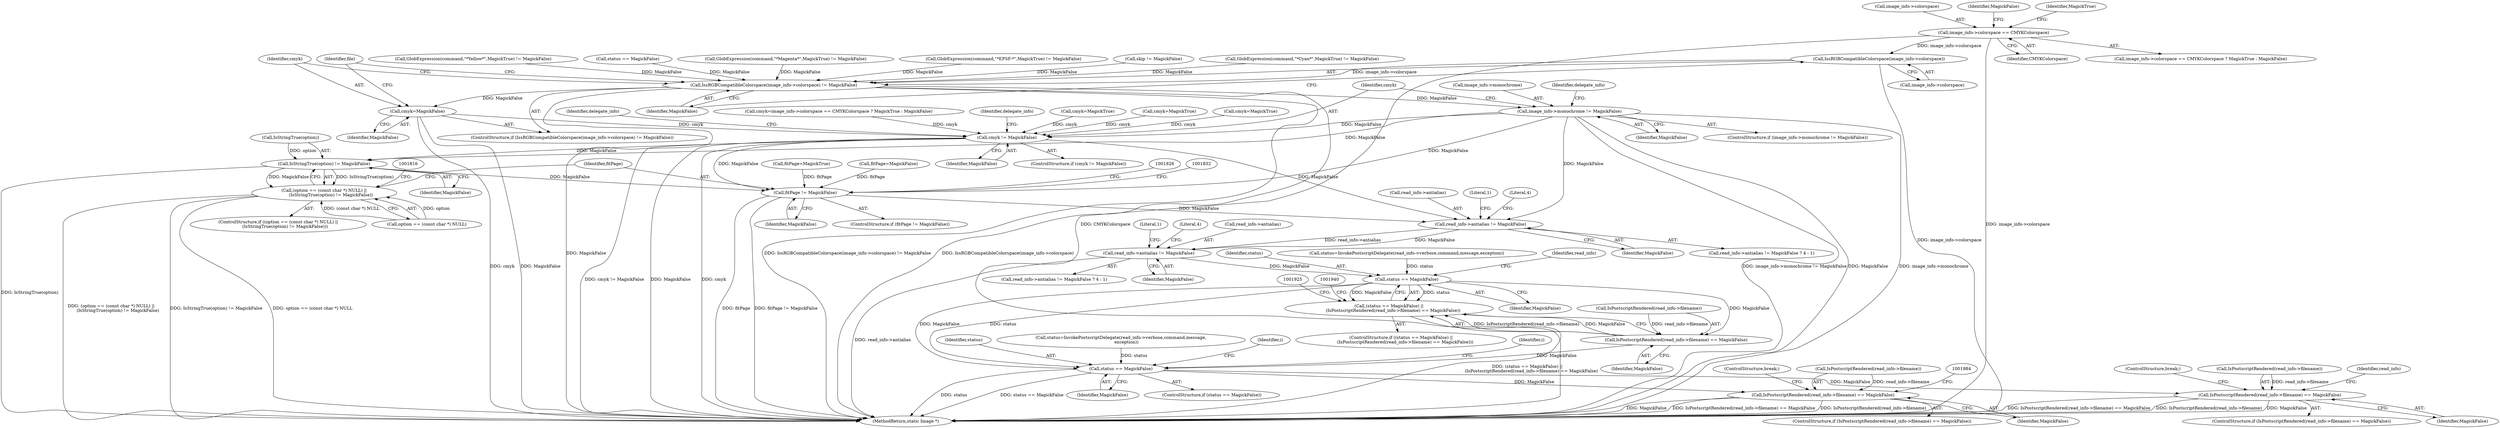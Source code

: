 digraph "0_ImageMagick_8598a497e2d1f556a34458cf54b40ba40674734c@pointer" {
"1000610" [label="(Call,image_info->colorspace == CMYKColorspace)"];
"1001545" [label="(Call,IssRGBCompatibleColorspace(image_info->colorspace))"];
"1001544" [label="(Call,IssRGBCompatibleColorspace(image_info->colorspace) != MagickFalse)"];
"1001550" [label="(Call,cmyk=MagickFalse)"];
"1001651" [label="(Call,cmyk != MagickFalse)"];
"1001811" [label="(Call,IsStringTrue(option) != MagickFalse)"];
"1001805" [label="(Call,(option == (const char *) NULL) ||\n          (IsStringTrue(option) != MagickFalse))"];
"1001822" [label="(Call,fitPage != MagickFalse)"];
"1001861" [label="(Call,read_info->antialias != MagickFalse)"];
"1001869" [label="(Call,read_info->antialias != MagickFalse)"];
"1001914" [label="(Call,status == MagickFalse)"];
"1001913" [label="(Call,(status == MagickFalse) ||\n      (IsPostscriptRendered(read_info->filename) == MagickFalse))"];
"1001917" [label="(Call,IsPostscriptRendered(read_info->filename) == MagickFalse)"];
"1001953" [label="(Call,status == MagickFalse)"];
"1001976" [label="(Call,IsPostscriptRendered(read_info->filename) == MagickFalse)"];
"1002010" [label="(Call,IsPostscriptRendered(read_info->filename) == MagickFalse)"];
"1001636" [label="(Call,image_info->monochrome != MagickFalse)"];
"1001536" [label="(Call,fitPage=MagickTrue)"];
"1000607" [label="(Call,cmyk=image_info->colorspace == CMYKColorspace ? MagickTrue : MagickFalse)"];
"1001868" [label="(Call,read_info->antialias != MagickFalse ? 4 : 1)"];
"1001822" [label="(Call,fitPage != MagickFalse)"];
"1001873" [label="(Identifier,MagickFalse)"];
"1001814" [label="(Identifier,MagickFalse)"];
"1001860" [label="(Call,read_info->antialias != MagickFalse ? 4 : 1)"];
"1001057" [label="(Call,GlobExpression(command,\"*Yellow*\",MagickTrue) != MagickFalse)"];
"1001640" [label="(Identifier,MagickFalse)"];
"1001636" [label="(Call,image_info->monochrome != MagickFalse)"];
"1001804" [label="(ControlStructure,if ((option == (const char *) NULL) ||\n          (IsStringTrue(option) != MagickFalse)))"];
"1001551" [label="(Identifier,cmyk)"];
"1001664" [label="(Identifier,delegate_info)"];
"1002019" [label="(Identifier,read_info)"];
"1001915" [label="(Identifier,status)"];
"1001958" [label="(Identifier,i)"];
"1001823" [label="(Identifier,fitPage)"];
"1001824" [label="(Identifier,MagickFalse)"];
"1001425" [label="(Call,fitPage=MagickFalse)"];
"1002015" [label="(Identifier,MagickFalse)"];
"1001918" [label="(Call,IsPostscriptRendered(read_info->filename))"];
"1000614" [label="(Identifier,CMYKColorspace)"];
"1000611" [label="(Call,image_info->colorspace)"];
"1001650" [label="(ControlStructure,if (cmyk != MagickFalse))"];
"1000232" [label="(Call,status == MagickFalse)"];
"1001893" [label="(Call,status=InvokePostscriptDelegate(read_info->verbose,command,message,exception))"];
"1001051" [label="(Call,GlobExpression(command,\"*Magenta*\",MagickTrue) != MagickFalse)"];
"1002011" [label="(Call,IsPostscriptRendered(read_info->filename))"];
"1001861" [label="(Call,read_info->antialias != MagickFalse)"];
"1001955" [label="(Identifier,MagickFalse)"];
"1000743" [label="(Call,GlobExpression(command,\"*EPSF-*\",MagickTrue) != MagickFalse)"];
"1000616" [label="(Identifier,MagickFalse)"];
"1001543" [label="(ControlStructure,if (IssRGBCompatibleColorspace(image_info->colorspace) != MagickFalse))"];
"1001546" [label="(Call,image_info->colorspace)"];
"1001865" [label="(Identifier,MagickFalse)"];
"1002009" [label="(ControlStructure,if (IsPostscriptRendered(read_info->filename) == MagickFalse))"];
"1001913" [label="(Call,(status == MagickFalse) ||\n      (IsPostscriptRendered(read_info->filename) == MagickFalse))"];
"1001992" [label="(Identifier,i)"];
"1001953" [label="(Call,status == MagickFalse)"];
"1001653" [label="(Identifier,MagickFalse)"];
"1001975" [label="(ControlStructure,if (IsPostscriptRendered(read_info->filename) == MagickFalse))"];
"1001866" [label="(Literal,4)"];
"1001812" [label="(Call,IsStringTrue(option))"];
"1001976" [label="(Call,IsPostscriptRendered(read_info->filename) == MagickFalse)"];
"1000610" [label="(Call,image_info->colorspace == CMYKColorspace)"];
"1000609" [label="(Call,image_info->colorspace == CMYKColorspace ? MagickTrue : MagickFalse)"];
"1001554" [label="(Identifier,file)"];
"1001063" [label="(Call,cmyk=MagickTrue)"];
"1001982" [label="(ControlStructure,break;)"];
"1001642" [label="(Identifier,delegate_info)"];
"1001552" [label="(Identifier,MagickFalse)"];
"1001652" [label="(Identifier,cmyk)"];
"1001916" [label="(Identifier,MagickFalse)"];
"1001952" [label="(ControlStructure,if (status == MagickFalse))"];
"1001981" [label="(Identifier,MagickFalse)"];
"1001544" [label="(Call,IssRGBCompatibleColorspace(image_info->colorspace) != MagickFalse)"];
"1001811" [label="(Call,IsStringTrue(option) != MagickFalse)"];
"1001920" [label="(Identifier,read_info)"];
"1001821" [label="(ControlStructure,if (fitPage != MagickFalse))"];
"1000615" [label="(Identifier,MagickTrue)"];
"1001550" [label="(Call,cmyk=MagickFalse)"];
"1001651" [label="(Call,cmyk != MagickFalse)"];
"1001917" [label="(Call,IsPostscriptRendered(read_info->filename) == MagickFalse)"];
"1001912" [label="(ControlStructure,if ((status == MagickFalse) ||\n      (IsPostscriptRendered(read_info->filename) == MagickFalse)))"];
"1001875" [label="(Literal,1)"];
"1002010" [label="(Call,IsPostscriptRendered(read_info->filename) == MagickFalse)"];
"1001806" [label="(Call,option == (const char *) NULL)"];
"1000721" [label="(Call,skip != MagickFalse)"];
"1001862" [label="(Call,read_info->antialias)"];
"1001874" [label="(Literal,4)"];
"1001867" [label="(Literal,1)"];
"1001954" [label="(Identifier,status)"];
"1001637" [label="(Call,image_info->monochrome)"];
"1002016" [label="(ControlStructure,break;)"];
"1001549" [label="(Identifier,MagickFalse)"];
"1001085" [label="(Call,cmyk=MagickTrue)"];
"1001869" [label="(Call,read_info->antialias != MagickFalse)"];
"1001635" [label="(ControlStructure,if (image_info->monochrome != MagickFalse))"];
"1001545" [label="(Call,IssRGBCompatibleColorspace(image_info->colorspace))"];
"1002260" [label="(MethodReturn,static Image *)"];
"1001922" [label="(Identifier,MagickFalse)"];
"1001977" [label="(Call,IsPostscriptRendered(read_info->filename))"];
"1001930" [label="(Call,status=InvokePostscriptDelegate(read_info->verbose,command,message,\n        exception))"];
"1001805" [label="(Call,(option == (const char *) NULL) ||\n          (IsStringTrue(option) != MagickFalse))"];
"1001870" [label="(Call,read_info->antialias)"];
"1001044" [label="(Call,GlobExpression(command,\"*Cyan*\",MagickTrue) != MagickFalse)"];
"1001914" [label="(Call,status == MagickFalse)"];
"1001074" [label="(Call,cmyk=MagickTrue)"];
"1001655" [label="(Identifier,delegate_info)"];
"1000610" -> "1000609"  [label="AST: "];
"1000610" -> "1000614"  [label="CFG: "];
"1000611" -> "1000610"  [label="AST: "];
"1000614" -> "1000610"  [label="AST: "];
"1000615" -> "1000610"  [label="CFG: "];
"1000616" -> "1000610"  [label="CFG: "];
"1000610" -> "1002260"  [label="DDG: CMYKColorspace"];
"1000610" -> "1002260"  [label="DDG: image_info->colorspace"];
"1000610" -> "1001545"  [label="DDG: image_info->colorspace"];
"1001545" -> "1001544"  [label="AST: "];
"1001545" -> "1001546"  [label="CFG: "];
"1001546" -> "1001545"  [label="AST: "];
"1001549" -> "1001545"  [label="CFG: "];
"1001545" -> "1002260"  [label="DDG: image_info->colorspace"];
"1001545" -> "1001544"  [label="DDG: image_info->colorspace"];
"1001544" -> "1001543"  [label="AST: "];
"1001544" -> "1001549"  [label="CFG: "];
"1001549" -> "1001544"  [label="AST: "];
"1001551" -> "1001544"  [label="CFG: "];
"1001554" -> "1001544"  [label="CFG: "];
"1001544" -> "1002260"  [label="DDG: IssRGBCompatibleColorspace(image_info->colorspace) != MagickFalse"];
"1001544" -> "1002260"  [label="DDG: IssRGBCompatibleColorspace(image_info->colorspace)"];
"1001544" -> "1002260"  [label="DDG: MagickFalse"];
"1001057" -> "1001544"  [label="DDG: MagickFalse"];
"1001044" -> "1001544"  [label="DDG: MagickFalse"];
"1000743" -> "1001544"  [label="DDG: MagickFalse"];
"1001051" -> "1001544"  [label="DDG: MagickFalse"];
"1000721" -> "1001544"  [label="DDG: MagickFalse"];
"1000232" -> "1001544"  [label="DDG: MagickFalse"];
"1001544" -> "1001550"  [label="DDG: MagickFalse"];
"1001544" -> "1001636"  [label="DDG: MagickFalse"];
"1001550" -> "1001543"  [label="AST: "];
"1001550" -> "1001552"  [label="CFG: "];
"1001551" -> "1001550"  [label="AST: "];
"1001552" -> "1001550"  [label="AST: "];
"1001554" -> "1001550"  [label="CFG: "];
"1001550" -> "1002260"  [label="DDG: cmyk"];
"1001550" -> "1002260"  [label="DDG: MagickFalse"];
"1001550" -> "1001651"  [label="DDG: cmyk"];
"1001651" -> "1001650"  [label="AST: "];
"1001651" -> "1001653"  [label="CFG: "];
"1001652" -> "1001651"  [label="AST: "];
"1001653" -> "1001651"  [label="AST: "];
"1001655" -> "1001651"  [label="CFG: "];
"1001664" -> "1001651"  [label="CFG: "];
"1001651" -> "1002260"  [label="DDG: cmyk != MagickFalse"];
"1001651" -> "1002260"  [label="DDG: MagickFalse"];
"1001651" -> "1002260"  [label="DDG: cmyk"];
"1001074" -> "1001651"  [label="DDG: cmyk"];
"1001085" -> "1001651"  [label="DDG: cmyk"];
"1000607" -> "1001651"  [label="DDG: cmyk"];
"1001063" -> "1001651"  [label="DDG: cmyk"];
"1001636" -> "1001651"  [label="DDG: MagickFalse"];
"1001651" -> "1001811"  [label="DDG: MagickFalse"];
"1001651" -> "1001822"  [label="DDG: MagickFalse"];
"1001651" -> "1001861"  [label="DDG: MagickFalse"];
"1001811" -> "1001805"  [label="AST: "];
"1001811" -> "1001814"  [label="CFG: "];
"1001812" -> "1001811"  [label="AST: "];
"1001814" -> "1001811"  [label="AST: "];
"1001805" -> "1001811"  [label="CFG: "];
"1001811" -> "1002260"  [label="DDG: IsStringTrue(option)"];
"1001811" -> "1001805"  [label="DDG: IsStringTrue(option)"];
"1001811" -> "1001805"  [label="DDG: MagickFalse"];
"1001812" -> "1001811"  [label="DDG: option"];
"1001636" -> "1001811"  [label="DDG: MagickFalse"];
"1001811" -> "1001822"  [label="DDG: MagickFalse"];
"1001805" -> "1001804"  [label="AST: "];
"1001805" -> "1001806"  [label="CFG: "];
"1001806" -> "1001805"  [label="AST: "];
"1001816" -> "1001805"  [label="CFG: "];
"1001823" -> "1001805"  [label="CFG: "];
"1001805" -> "1002260"  [label="DDG: (option == (const char *) NULL) ||\n          (IsStringTrue(option) != MagickFalse)"];
"1001805" -> "1002260"  [label="DDG: IsStringTrue(option) != MagickFalse"];
"1001805" -> "1002260"  [label="DDG: option == (const char *) NULL"];
"1001806" -> "1001805"  [label="DDG: option"];
"1001806" -> "1001805"  [label="DDG: (const char *) NULL"];
"1001822" -> "1001821"  [label="AST: "];
"1001822" -> "1001824"  [label="CFG: "];
"1001823" -> "1001822"  [label="AST: "];
"1001824" -> "1001822"  [label="AST: "];
"1001826" -> "1001822"  [label="CFG: "];
"1001832" -> "1001822"  [label="CFG: "];
"1001822" -> "1002260"  [label="DDG: fitPage != MagickFalse"];
"1001822" -> "1002260"  [label="DDG: fitPage"];
"1001536" -> "1001822"  [label="DDG: fitPage"];
"1001425" -> "1001822"  [label="DDG: fitPage"];
"1001636" -> "1001822"  [label="DDG: MagickFalse"];
"1001822" -> "1001861"  [label="DDG: MagickFalse"];
"1001861" -> "1001860"  [label="AST: "];
"1001861" -> "1001865"  [label="CFG: "];
"1001862" -> "1001861"  [label="AST: "];
"1001865" -> "1001861"  [label="AST: "];
"1001866" -> "1001861"  [label="CFG: "];
"1001867" -> "1001861"  [label="CFG: "];
"1001636" -> "1001861"  [label="DDG: MagickFalse"];
"1001861" -> "1001869"  [label="DDG: read_info->antialias"];
"1001861" -> "1001869"  [label="DDG: MagickFalse"];
"1001869" -> "1001868"  [label="AST: "];
"1001869" -> "1001873"  [label="CFG: "];
"1001870" -> "1001869"  [label="AST: "];
"1001873" -> "1001869"  [label="AST: "];
"1001874" -> "1001869"  [label="CFG: "];
"1001875" -> "1001869"  [label="CFG: "];
"1001869" -> "1002260"  [label="DDG: read_info->antialias"];
"1001869" -> "1001914"  [label="DDG: MagickFalse"];
"1001914" -> "1001913"  [label="AST: "];
"1001914" -> "1001916"  [label="CFG: "];
"1001915" -> "1001914"  [label="AST: "];
"1001916" -> "1001914"  [label="AST: "];
"1001920" -> "1001914"  [label="CFG: "];
"1001913" -> "1001914"  [label="CFG: "];
"1001914" -> "1001913"  [label="DDG: status"];
"1001914" -> "1001913"  [label="DDG: MagickFalse"];
"1001893" -> "1001914"  [label="DDG: status"];
"1001914" -> "1001917"  [label="DDG: MagickFalse"];
"1001914" -> "1001953"  [label="DDG: status"];
"1001914" -> "1001953"  [label="DDG: MagickFalse"];
"1001913" -> "1001912"  [label="AST: "];
"1001913" -> "1001917"  [label="CFG: "];
"1001917" -> "1001913"  [label="AST: "];
"1001925" -> "1001913"  [label="CFG: "];
"1001940" -> "1001913"  [label="CFG: "];
"1001913" -> "1002260"  [label="DDG: (status == MagickFalse) ||\n      (IsPostscriptRendered(read_info->filename) == MagickFalse)"];
"1001917" -> "1001913"  [label="DDG: IsPostscriptRendered(read_info->filename)"];
"1001917" -> "1001913"  [label="DDG: MagickFalse"];
"1001917" -> "1001922"  [label="CFG: "];
"1001918" -> "1001917"  [label="AST: "];
"1001922" -> "1001917"  [label="AST: "];
"1001918" -> "1001917"  [label="DDG: read_info->filename"];
"1001917" -> "1001953"  [label="DDG: MagickFalse"];
"1001953" -> "1001952"  [label="AST: "];
"1001953" -> "1001955"  [label="CFG: "];
"1001954" -> "1001953"  [label="AST: "];
"1001955" -> "1001953"  [label="AST: "];
"1001958" -> "1001953"  [label="CFG: "];
"1001992" -> "1001953"  [label="CFG: "];
"1001953" -> "1002260"  [label="DDG: status"];
"1001953" -> "1002260"  [label="DDG: status == MagickFalse"];
"1001930" -> "1001953"  [label="DDG: status"];
"1001953" -> "1001976"  [label="DDG: MagickFalse"];
"1001953" -> "1002010"  [label="DDG: MagickFalse"];
"1001976" -> "1001975"  [label="AST: "];
"1001976" -> "1001981"  [label="CFG: "];
"1001977" -> "1001976"  [label="AST: "];
"1001981" -> "1001976"  [label="AST: "];
"1001982" -> "1001976"  [label="CFG: "];
"1001984" -> "1001976"  [label="CFG: "];
"1001976" -> "1002260"  [label="DDG: IsPostscriptRendered(read_info->filename)"];
"1001976" -> "1002260"  [label="DDG: MagickFalse"];
"1001976" -> "1002260"  [label="DDG: IsPostscriptRendered(read_info->filename) == MagickFalse"];
"1001977" -> "1001976"  [label="DDG: read_info->filename"];
"1002010" -> "1002009"  [label="AST: "];
"1002010" -> "1002015"  [label="CFG: "];
"1002011" -> "1002010"  [label="AST: "];
"1002015" -> "1002010"  [label="AST: "];
"1002016" -> "1002010"  [label="CFG: "];
"1002019" -> "1002010"  [label="CFG: "];
"1002010" -> "1002260"  [label="DDG: MagickFalse"];
"1002010" -> "1002260"  [label="DDG: IsPostscriptRendered(read_info->filename) == MagickFalse"];
"1002010" -> "1002260"  [label="DDG: IsPostscriptRendered(read_info->filename)"];
"1002011" -> "1002010"  [label="DDG: read_info->filename"];
"1001636" -> "1001635"  [label="AST: "];
"1001636" -> "1001640"  [label="CFG: "];
"1001637" -> "1001636"  [label="AST: "];
"1001640" -> "1001636"  [label="AST: "];
"1001642" -> "1001636"  [label="CFG: "];
"1001652" -> "1001636"  [label="CFG: "];
"1001636" -> "1002260"  [label="DDG: image_info->monochrome != MagickFalse"];
"1001636" -> "1002260"  [label="DDG: MagickFalse"];
"1001636" -> "1002260"  [label="DDG: image_info->monochrome"];
}
